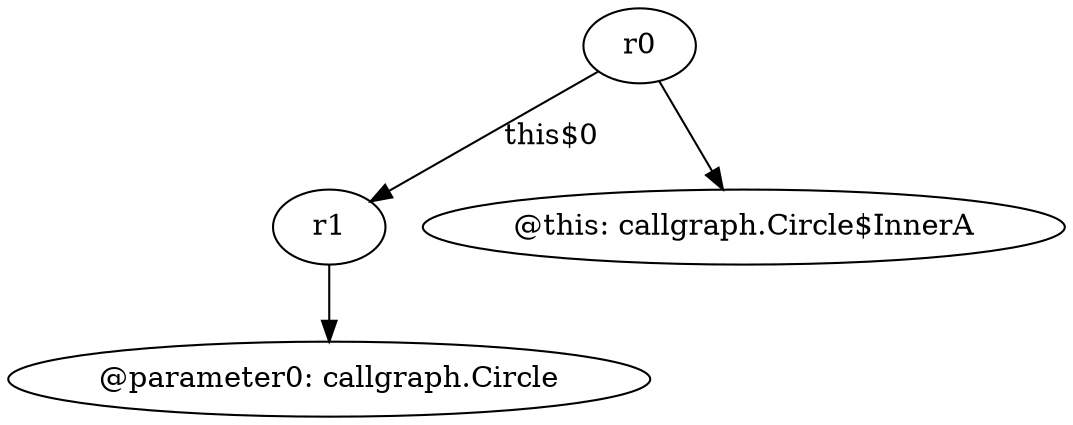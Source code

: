 digraph g {
0[label="r0"]
1[label="r1"]
0->1[label="this$0"]
2[label="@this: callgraph.Circle$InnerA"]
0->2[label=""]
3[label="@parameter0: callgraph.Circle"]
1->3[label=""]
}
